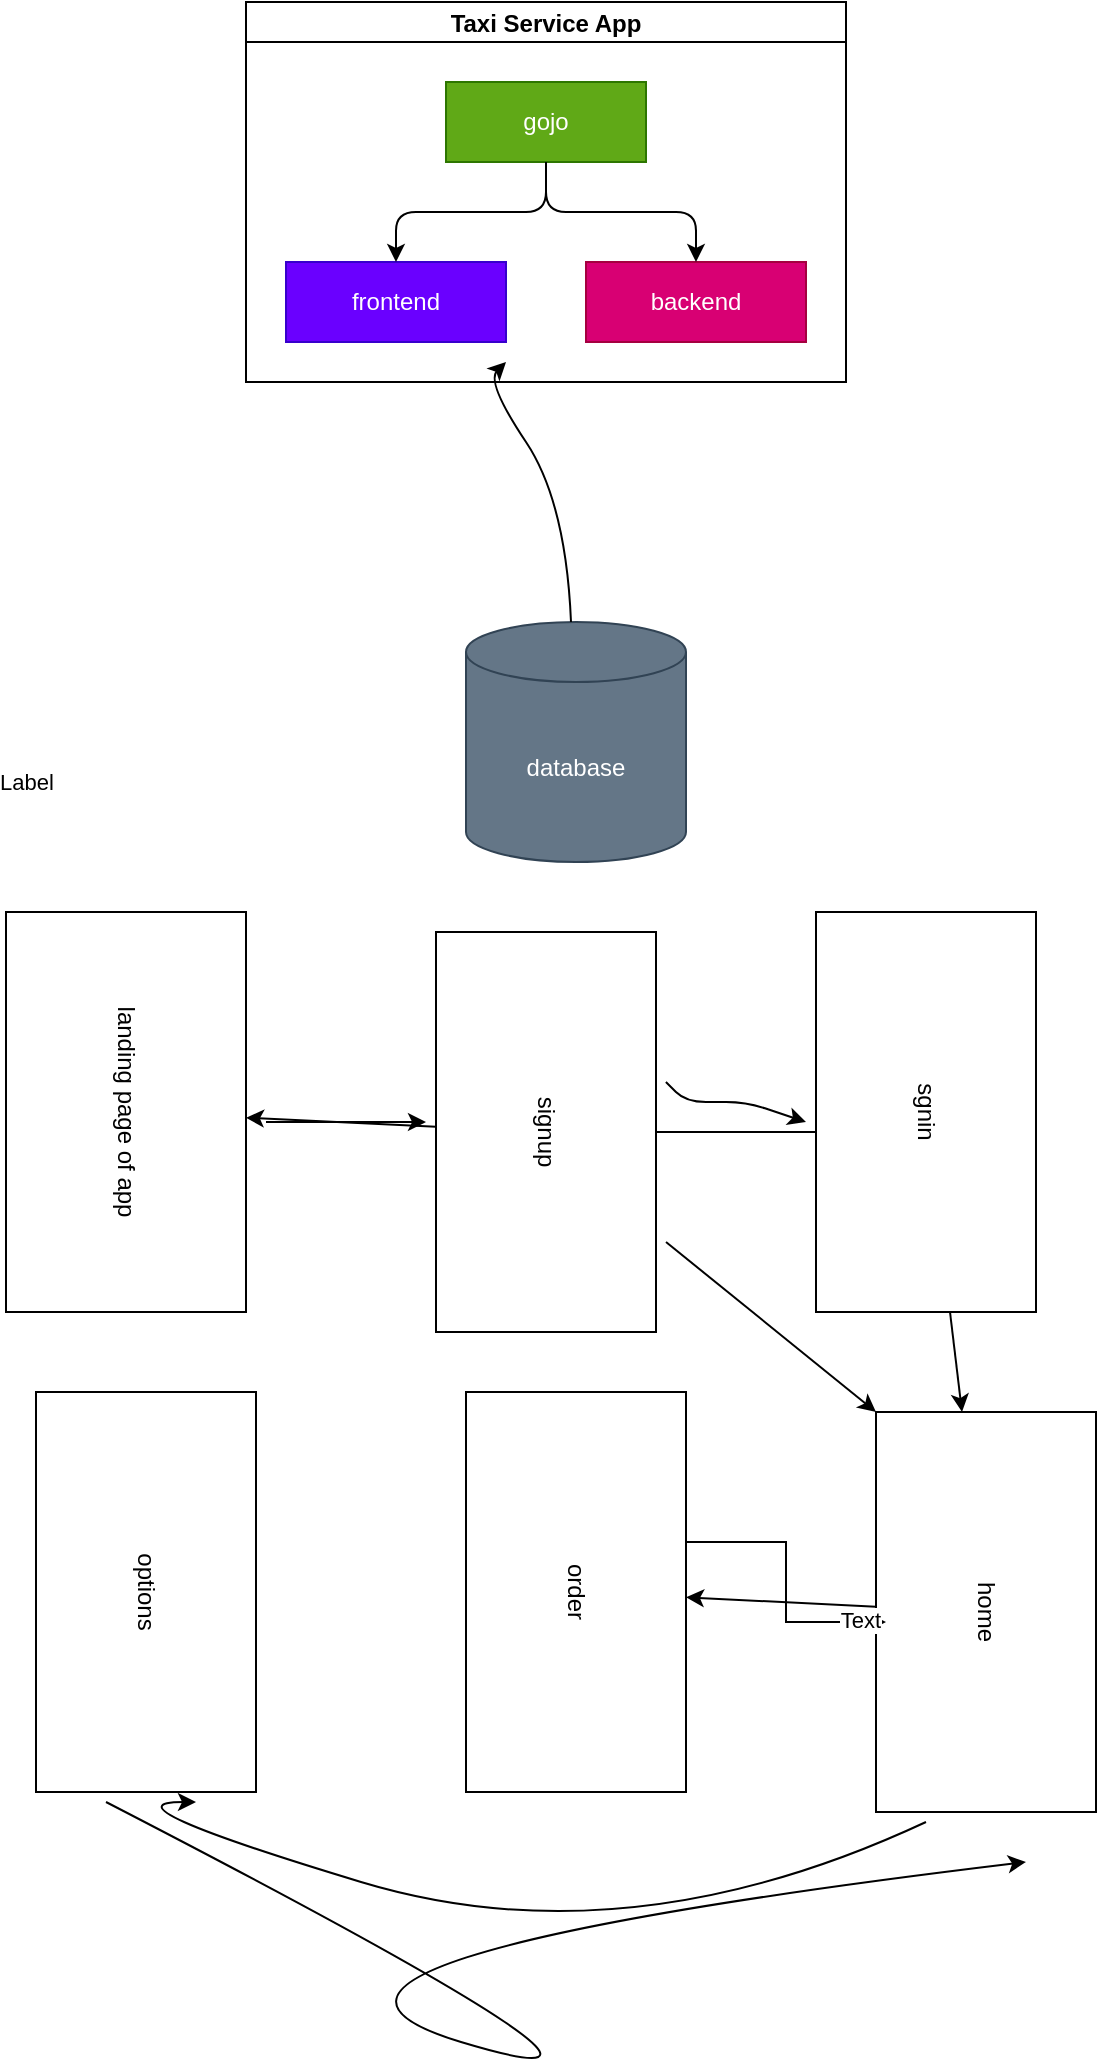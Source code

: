 <mxfile>
    <diagram id="IA05j3GdJjzHFr42kcwH" name="Page-1">
        <mxGraphModel dx="632" dy="376" grid="1" gridSize="10" guides="1" tooltips="1" connect="1" arrows="1" fold="1" page="1" pageScale="1" pageWidth="850" pageHeight="1100" math="0" shadow="0">
            <root>
                <mxCell id="0"/>
                <mxCell id="1" parent="0"/>
                <mxCell id="2" value="Taxi Service App" style="swimlane;startSize=20;horizontal=1;childLayout=treeLayout;horizontalTree=0;resizable=0;containerType=tree;fontSize=12;" parent="1" vertex="1">
                    <mxGeometry x="130" y="30" width="300" height="190" as="geometry"/>
                </mxCell>
                <mxCell id="3" value="gojo" style="whiteSpace=wrap;html=1;fillColor=#60a917;fontColor=#ffffff;strokeColor=#2D7600;" parent="2" vertex="1">
                    <mxGeometry x="100" y="40" width="100" height="40" as="geometry"/>
                </mxCell>
                <mxCell id="4" value="frontend" style="whiteSpace=wrap;html=1;fillColor=#6a00ff;fontColor=#ffffff;strokeColor=#3700CC;" parent="2" vertex="1">
                    <mxGeometry x="20" y="130" width="110" height="40" as="geometry"/>
                </mxCell>
                <mxCell id="5" value="" style="edgeStyle=elbowEdgeStyle;elbow=vertical;html=1;rounded=1;curved=0;sourcePerimeterSpacing=0;targetPerimeterSpacing=0;startSize=6;endSize=6;" parent="2" source="3" target="4" edge="1">
                    <mxGeometry relative="1" as="geometry"/>
                </mxCell>
                <mxCell id="6" value="backend" style="whiteSpace=wrap;html=1;fillColor=#d80073;fontColor=#ffffff;strokeColor=#A50040;" parent="2" vertex="1">
                    <mxGeometry x="170" y="130" width="110" height="40" as="geometry"/>
                </mxCell>
                <mxCell id="7" value="" style="edgeStyle=elbowEdgeStyle;elbow=vertical;html=1;rounded=1;curved=0;sourcePerimeterSpacing=0;targetPerimeterSpacing=0;startSize=6;endSize=6;" parent="2" source="3" target="6" edge="1">
                    <mxGeometry relative="1" as="geometry"/>
                </mxCell>
                <mxCell id="11" value="database" style="shape=cylinder3;whiteSpace=wrap;html=1;boundedLbl=1;backgroundOutline=1;size=15;fillColor=#647687;fontColor=#ffffff;strokeColor=#314354;" parent="1" vertex="1">
                    <mxGeometry x="240" y="340" width="110" height="120" as="geometry"/>
                </mxCell>
                <mxCell id="12" value="" style="curved=1;endArrow=classic;html=1;" parent="1" source="11" edge="1">
                    <mxGeometry width="50" height="50" relative="1" as="geometry">
                        <mxPoint x="240" y="280" as="sourcePoint"/>
                        <mxPoint x="260" y="210" as="targetPoint"/>
                        <Array as="points">
                            <mxPoint x="290" y="280"/>
                            <mxPoint x="250" y="220"/>
                        </Array>
                    </mxGeometry>
                </mxCell>
                <mxCell id="14" value="landing page of app" style="rounded=0;whiteSpace=wrap;html=1;rotation=90;" vertex="1" parent="1">
                    <mxGeometry x="-30" y="525" width="200" height="120" as="geometry"/>
                </mxCell>
                <mxCell id="24" value="" style="edgeStyle=none;html=1;" edge="1" parent="1" source="15" target="14">
                    <mxGeometry relative="1" as="geometry"/>
                </mxCell>
                <mxCell id="26" value="" style="edgeStyle=none;html=1;" edge="1" parent="1" source="15">
                    <mxGeometry relative="1" as="geometry">
                        <mxPoint x="520" y="595" as="targetPoint"/>
                    </mxGeometry>
                </mxCell>
                <mxCell id="15" value="signup" style="rounded=0;whiteSpace=wrap;html=1;rotation=90;" vertex="1" parent="1">
                    <mxGeometry x="180" y="540" width="200" height="110" as="geometry"/>
                </mxCell>
                <mxCell id="28" value="" style="edgeStyle=none;html=1;" edge="1" parent="1" source="16" target="19">
                    <mxGeometry relative="1" as="geometry"/>
                </mxCell>
                <mxCell id="16" value="sgnin" style="rounded=0;whiteSpace=wrap;html=1;rotation=90;" vertex="1" parent="1">
                    <mxGeometry x="370" y="530" width="200" height="110" as="geometry"/>
                </mxCell>
                <mxCell id="34" value="" style="edgeStyle=none;html=1;" edge="1" parent="1" source="17">
                    <mxGeometry relative="1" as="geometry">
                        <mxPoint x="105" y="846.25" as="targetPoint"/>
                    </mxGeometry>
                </mxCell>
                <mxCell id="17" value="options" style="rounded=0;whiteSpace=wrap;html=1;rotation=90;" vertex="1" parent="1">
                    <mxGeometry x="-20" y="770" width="200" height="110" as="geometry"/>
                </mxCell>
                <mxCell id="18" value="order" style="rounded=0;whiteSpace=wrap;html=1;rotation=90;" vertex="1" parent="1">
                    <mxGeometry x="195" y="770" width="200" height="110" as="geometry"/>
                </mxCell>
                <mxCell id="29" style="edgeStyle=none;html=1;entryX=0;entryY=1;entryDx=0;entryDy=0;" edge="1" parent="1" target="19">
                    <mxGeometry relative="1" as="geometry">
                        <mxPoint x="340" y="690" as="targetPoint"/>
                        <mxPoint x="340" y="650" as="sourcePoint"/>
                    </mxGeometry>
                </mxCell>
                <mxCell id="31" value="" style="edgeStyle=none;html=1;" edge="1" parent="1" source="19" target="18">
                    <mxGeometry relative="1" as="geometry"/>
                </mxCell>
                <mxCell id="19" value="home" style="rounded=0;whiteSpace=wrap;html=1;rotation=90;" vertex="1" parent="1">
                    <mxGeometry x="400" y="780" width="200" height="110" as="geometry"/>
                </mxCell>
                <mxCell id="20" value="" style="endArrow=classic;html=1;exitX=0.375;exitY=-0.045;exitDx=0;exitDy=0;exitPerimeter=0;" edge="1" parent="1" source="15">
                    <mxGeometry width="50" height="50" relative="1" as="geometry">
                        <mxPoint x="300" y="660" as="sourcePoint"/>
                        <mxPoint x="410" y="590" as="targetPoint"/>
                        <Array as="points">
                            <mxPoint x="350" y="580"/>
                            <mxPoint x="380" y="580"/>
                        </Array>
                    </mxGeometry>
                </mxCell>
                <mxCell id="22" value="" style="endArrow=classic;html=1;" edge="1" parent="1">
                    <mxGeometry relative="1" as="geometry">
                        <mxPoint x="140" y="590" as="sourcePoint"/>
                        <mxPoint x="220" y="590" as="targetPoint"/>
                    </mxGeometry>
                </mxCell>
                <mxCell id="23" value="Label" style="edgeLabel;resizable=0;html=1;align=center;verticalAlign=middle;" connectable="0" vertex="1" parent="22">
                    <mxGeometry relative="1" as="geometry">
                        <mxPoint x="-160" y="-170" as="offset"/>
                    </mxGeometry>
                </mxCell>
                <mxCell id="30" value="" style="edgeStyle=segmentEdgeStyle;endArrow=classic;html=1;curved=0;rounded=0;endSize=8;startSize=8;sourcePerimeterSpacing=0;targetPerimeterSpacing=0;" edge="1" parent="1">
                    <mxGeometry width="100" relative="1" as="geometry">
                        <mxPoint x="350" y="800" as="sourcePoint"/>
                        <mxPoint x="450" y="840" as="targetPoint"/>
                        <Array as="points">
                            <mxPoint x="400" y="840"/>
                        </Array>
                    </mxGeometry>
                </mxCell>
                <mxCell id="32" value="Text" style="edgeLabel;html=1;align=center;verticalAlign=middle;resizable=0;points=[];" vertex="1" connectable="0" parent="30">
                    <mxGeometry x="0.814" y="1" relative="1" as="geometry">
                        <mxPoint as="offset"/>
                    </mxGeometry>
                </mxCell>
                <mxCell id="35" value="" style="curved=1;endArrow=classic;html=1;" edge="1" parent="1">
                    <mxGeometry width="50" height="50" relative="1" as="geometry">
                        <mxPoint x="470" y="940" as="sourcePoint"/>
                        <mxPoint x="105" y="930" as="targetPoint"/>
                        <Array as="points">
                            <mxPoint x="320" y="1010"/>
                            <mxPoint x="55" y="930"/>
                        </Array>
                    </mxGeometry>
                </mxCell>
                <mxCell id="36" value="" style="curved=1;endArrow=classic;html=1;" edge="1" parent="1">
                    <mxGeometry width="50" height="50" relative="1" as="geometry">
                        <mxPoint x="60" y="930" as="sourcePoint"/>
                        <mxPoint x="520" y="960" as="targetPoint"/>
                        <Array as="points">
                            <mxPoint x="370" y="1090"/>
                            <mxPoint x="105" y="1010"/>
                        </Array>
                    </mxGeometry>
                </mxCell>
            </root>
        </mxGraphModel>
    </diagram>
</mxfile>